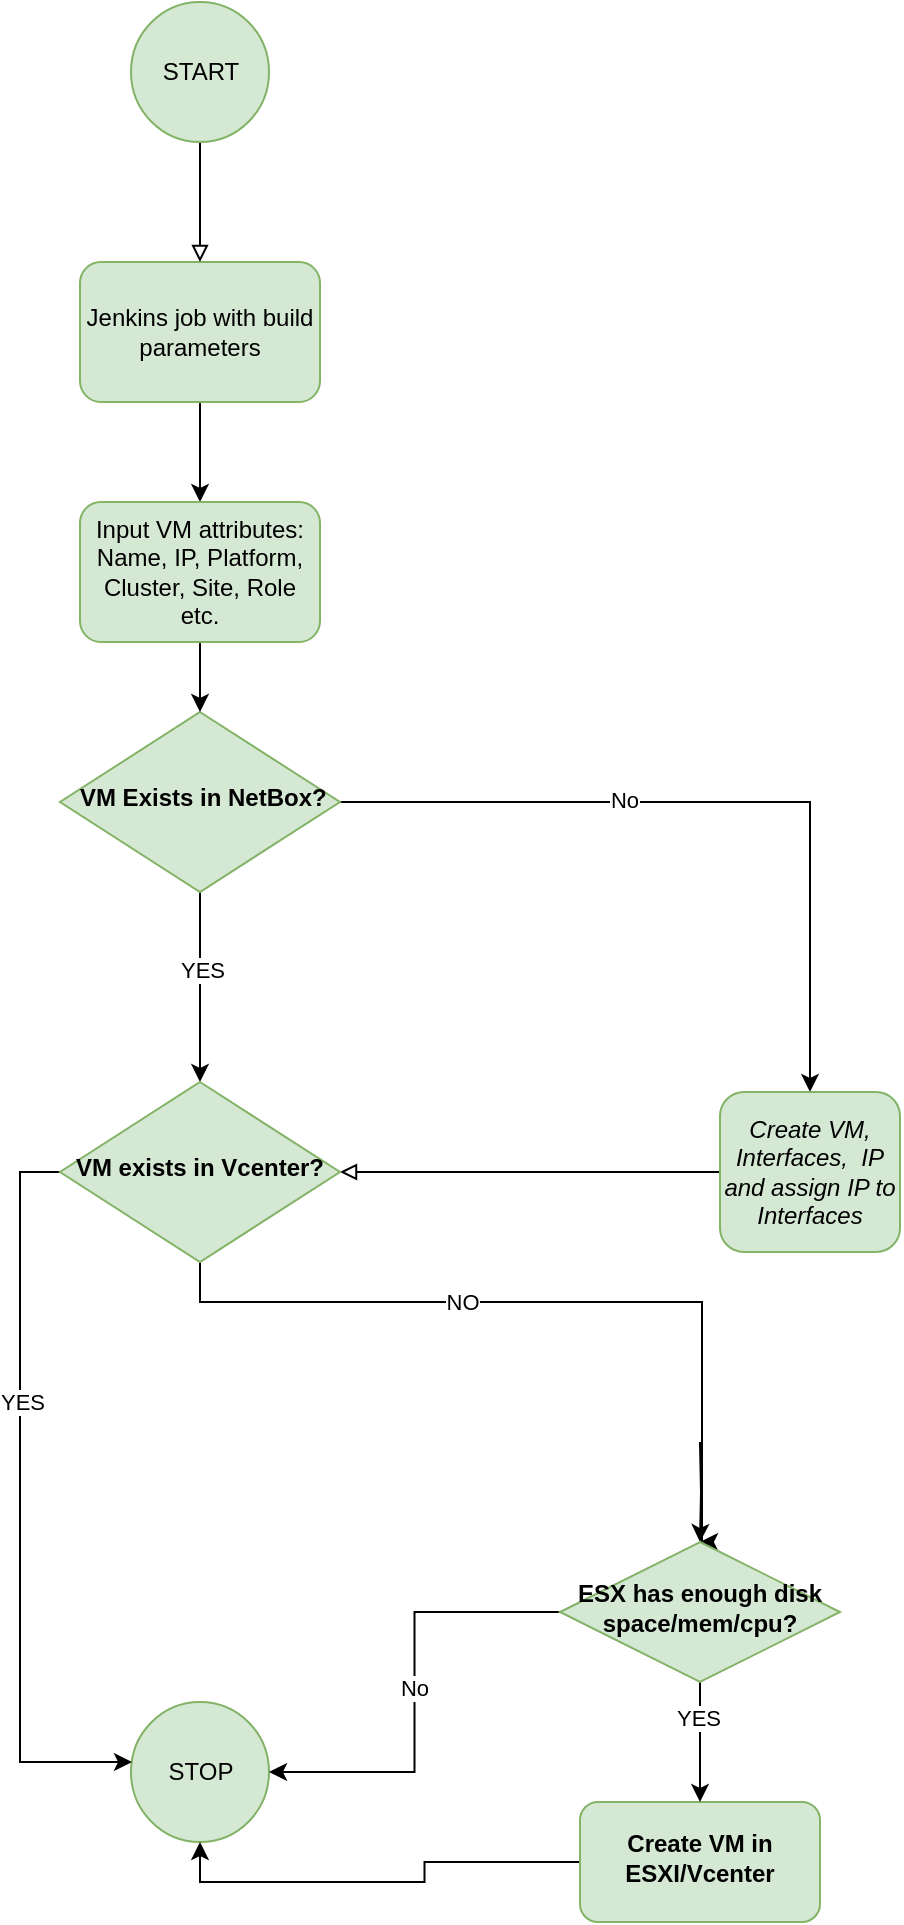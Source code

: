 <mxfile version="23.1.5" type="device">
  <diagram id="C5RBs43oDa-KdzZeNtuy" name="Page-1">
    <mxGraphModel dx="1120" dy="884" grid="1" gridSize="10" guides="1" tooltips="1" connect="1" arrows="1" fold="1" page="0" pageScale="1" pageWidth="1700" pageHeight="1100" background="#ffffff" math="0" shadow="0">
      <root>
        <mxCell id="WIyWlLk6GJQsqaUBKTNV-0" />
        <mxCell id="WIyWlLk6GJQsqaUBKTNV-1" parent="WIyWlLk6GJQsqaUBKTNV-0" />
        <mxCell id="rGloHNeA7Jd55O43C55F-9" style="edgeStyle=orthogonalEdgeStyle;rounded=0;orthogonalLoop=1;jettySize=auto;html=1;exitX=0.5;exitY=1;exitDx=0;exitDy=0;entryX=0.5;entryY=0;entryDx=0;entryDy=0;" parent="WIyWlLk6GJQsqaUBKTNV-1" source="WIyWlLk6GJQsqaUBKTNV-7" target="rGloHNeA7Jd55O43C55F-0" edge="1">
          <mxGeometry relative="1" as="geometry" />
        </mxCell>
        <mxCell id="WIyWlLk6GJQsqaUBKTNV-7" value="Jenkins job with build parameters" style="rounded=1;whiteSpace=wrap;html=1;fontSize=12;glass=0;strokeWidth=1;shadow=0;fillColor=#d5e8d4;strokeColor=#82b366;" parent="WIyWlLk6GJQsqaUBKTNV-1" vertex="1">
          <mxGeometry x="170" y="100" width="120" height="70" as="geometry" />
        </mxCell>
        <mxCell id="vGI9A3pbp_mSeQKalQe1-82" style="edgeStyle=elbowEdgeStyle;orthogonalLoop=1;jettySize=auto;html=1;endArrow=block;endFill=0;entryX=1;entryY=0.5;entryDx=0;entryDy=0;" parent="WIyWlLk6GJQsqaUBKTNV-1" source="vGI9A3pbp_mSeQKalQe1-43" target="rGloHNeA7Jd55O43C55F-4" edge="1">
          <mxGeometry relative="1" as="geometry">
            <mxPoint x="360" y="840" as="targetPoint" />
          </mxGeometry>
        </mxCell>
        <mxCell id="vGI9A3pbp_mSeQKalQe1-52" value="STOP" style="ellipse;whiteSpace=wrap;html=1;fillColor=#d5e8d4;strokeColor=#82b366;rounded=1;glass=0;strokeWidth=1;shadow=0;" parent="WIyWlLk6GJQsqaUBKTNV-1" vertex="1">
          <mxGeometry x="195.5" y="820" width="69" height="70" as="geometry" />
        </mxCell>
        <mxCell id="vGI9A3pbp_mSeQKalQe1-84" value="" style="edgeStyle=none;orthogonalLoop=1;jettySize=auto;html=1;endArrow=block;endFill=0;" parent="WIyWlLk6GJQsqaUBKTNV-1" source="vGI9A3pbp_mSeQKalQe1-83" target="WIyWlLk6GJQsqaUBKTNV-7" edge="1">
          <mxGeometry relative="1" as="geometry" />
        </mxCell>
        <mxCell id="vGI9A3pbp_mSeQKalQe1-83" value="START" style="ellipse;whiteSpace=wrap;html=1;fillColor=#d5e8d4;strokeColor=#82b366;rounded=1;glass=0;strokeWidth=1;shadow=0;" parent="WIyWlLk6GJQsqaUBKTNV-1" vertex="1">
          <mxGeometry x="195.5" y="-30" width="69" height="70" as="geometry" />
        </mxCell>
        <mxCell id="V0VLiZ0jyJn_hXpyFIWQ-6" style="edgeStyle=orthogonalEdgeStyle;rounded=0;orthogonalLoop=1;jettySize=auto;html=1;exitX=1;exitY=0.5;exitDx=0;exitDy=0;entryX=0.5;entryY=0;entryDx=0;entryDy=0;" parent="WIyWlLk6GJQsqaUBKTNV-1" source="V0VLiZ0jyJn_hXpyFIWQ-5" target="vGI9A3pbp_mSeQKalQe1-43" edge="1">
          <mxGeometry relative="1" as="geometry">
            <mxPoint x="420" y="490" as="targetPoint" />
          </mxGeometry>
        </mxCell>
        <mxCell id="V0VLiZ0jyJn_hXpyFIWQ-10" value="No" style="edgeLabel;html=1;align=center;verticalAlign=middle;resizable=0;points=[];" parent="V0VLiZ0jyJn_hXpyFIWQ-6" vertex="1" connectable="0">
          <mxGeometry x="-0.253" y="1" relative="1" as="geometry">
            <mxPoint as="offset" />
          </mxGeometry>
        </mxCell>
        <mxCell id="rGloHNeA7Jd55O43C55F-5" style="edgeStyle=orthogonalEdgeStyle;rounded=0;orthogonalLoop=1;jettySize=auto;html=1;exitX=0.5;exitY=1;exitDx=0;exitDy=0;entryX=0.5;entryY=0;entryDx=0;entryDy=0;" parent="WIyWlLk6GJQsqaUBKTNV-1" source="V0VLiZ0jyJn_hXpyFIWQ-5" target="rGloHNeA7Jd55O43C55F-4" edge="1">
          <mxGeometry relative="1" as="geometry" />
        </mxCell>
        <mxCell id="rGloHNeA7Jd55O43C55F-12" value="YES" style="edgeLabel;html=1;align=center;verticalAlign=middle;resizable=0;points=[];" parent="rGloHNeA7Jd55O43C55F-5" vertex="1" connectable="0">
          <mxGeometry x="-0.179" y="1" relative="1" as="geometry">
            <mxPoint as="offset" />
          </mxGeometry>
        </mxCell>
        <mxCell id="V0VLiZ0jyJn_hXpyFIWQ-5" value="&lt;p&gt;&lt;b&gt;&amp;nbsp;VM Exists in NetBox?&lt;/b&gt;&lt;/p&gt;" style="rhombus;whiteSpace=wrap;html=1;shadow=0;fontFamily=Helvetica;fontSize=12;align=center;strokeWidth=1;spacing=6;spacingTop=-4;fillColor=#d5e8d4;strokeColor=#82b366;" parent="WIyWlLk6GJQsqaUBKTNV-1" vertex="1">
          <mxGeometry x="160" y="325" width="140" height="90" as="geometry" />
        </mxCell>
        <mxCell id="rGloHNeA7Jd55O43C55F-1" style="edgeStyle=orthogonalEdgeStyle;rounded=0;orthogonalLoop=1;jettySize=auto;html=1;exitX=0.5;exitY=1;exitDx=0;exitDy=0;entryX=0.5;entryY=0;entryDx=0;entryDy=0;" parent="WIyWlLk6GJQsqaUBKTNV-1" source="rGloHNeA7Jd55O43C55F-0" target="V0VLiZ0jyJn_hXpyFIWQ-5" edge="1">
          <mxGeometry relative="1" as="geometry" />
        </mxCell>
        <mxCell id="rGloHNeA7Jd55O43C55F-0" value="Input VM attributes:&lt;br&gt;Name, IP, Platform, Cluster, Site, Role etc." style="rounded=1;whiteSpace=wrap;html=1;fontSize=12;glass=0;strokeWidth=1;shadow=0;fillColor=#d5e8d4;strokeColor=#82b366;" parent="WIyWlLk6GJQsqaUBKTNV-1" vertex="1">
          <mxGeometry x="170" y="220" width="120" height="70" as="geometry" />
        </mxCell>
        <mxCell id="vGI9A3pbp_mSeQKalQe1-43" value="&lt;i&gt;Create VM, Interfaces,&amp;nbsp; IP and assign IP to Interfaces&lt;/i&gt;" style="whiteSpace=wrap;html=1;fillColor=#d5e8d4;strokeColor=#82b366;rounded=1;glass=0;strokeWidth=1;shadow=0;" parent="WIyWlLk6GJQsqaUBKTNV-1" vertex="1">
          <mxGeometry x="490" y="515" width="90" height="80" as="geometry" />
        </mxCell>
        <mxCell id="rGloHNeA7Jd55O43C55F-7" style="edgeStyle=orthogonalEdgeStyle;rounded=0;orthogonalLoop=1;jettySize=auto;html=1;exitX=0.5;exitY=1;exitDx=0;exitDy=0;entryX=0.5;entryY=0;entryDx=0;entryDy=0;" parent="WIyWlLk6GJQsqaUBKTNV-1" source="rGloHNeA7Jd55O43C55F-4" target="wJKkR1nE2mytaVoFN2wp-4" edge="1">
          <mxGeometry relative="1" as="geometry">
            <mxPoint x="480" y="630" as="targetPoint" />
            <Array as="points">
              <mxPoint x="230" y="620" />
              <mxPoint x="481" y="620" />
            </Array>
          </mxGeometry>
        </mxCell>
        <mxCell id="rGloHNeA7Jd55O43C55F-11" value="NO" style="edgeLabel;html=1;align=center;verticalAlign=middle;resizable=0;points=[];" parent="rGloHNeA7Jd55O43C55F-7" vertex="1" connectable="0">
          <mxGeometry x="-0.229" relative="1" as="geometry">
            <mxPoint as="offset" />
          </mxGeometry>
        </mxCell>
        <mxCell id="rGloHNeA7Jd55O43C55F-8" style="edgeStyle=orthogonalEdgeStyle;rounded=0;orthogonalLoop=1;jettySize=auto;html=1;exitX=0;exitY=0.5;exitDx=0;exitDy=0;" parent="WIyWlLk6GJQsqaUBKTNV-1" source="rGloHNeA7Jd55O43C55F-4" edge="1">
          <mxGeometry relative="1" as="geometry">
            <mxPoint x="196" y="850" as="targetPoint" />
            <Array as="points">
              <mxPoint x="140" y="555" />
              <mxPoint x="140" y="850" />
            </Array>
          </mxGeometry>
        </mxCell>
        <mxCell id="rGloHNeA7Jd55O43C55F-13" value="YES" style="edgeLabel;html=1;align=center;verticalAlign=middle;resizable=0;points=[];" parent="rGloHNeA7Jd55O43C55F-8" vertex="1" connectable="0">
          <mxGeometry x="-0.272" y="1" relative="1" as="geometry">
            <mxPoint as="offset" />
          </mxGeometry>
        </mxCell>
        <mxCell id="rGloHNeA7Jd55O43C55F-4" value="&lt;b&gt;VM exists in Vcenter?&lt;/b&gt;" style="rhombus;whiteSpace=wrap;html=1;shadow=0;fontFamily=Helvetica;fontSize=12;align=center;strokeWidth=1;spacing=6;spacingTop=-4;fillColor=#d5e8d4;strokeColor=#82b366;" parent="WIyWlLk6GJQsqaUBKTNV-1" vertex="1">
          <mxGeometry x="160" y="510" width="140" height="90" as="geometry" />
        </mxCell>
        <mxCell id="wJKkR1nE2mytaVoFN2wp-2" style="edgeStyle=orthogonalEdgeStyle;rounded=0;orthogonalLoop=1;jettySize=auto;html=1;exitX=0.5;exitY=1;exitDx=0;exitDy=0;entryX=0.5;entryY=0;entryDx=0;entryDy=0;" parent="WIyWlLk6GJQsqaUBKTNV-1" target="wJKkR1nE2mytaVoFN2wp-4" edge="1">
          <mxGeometry relative="1" as="geometry">
            <mxPoint x="480" y="710" as="targetPoint" />
            <mxPoint x="480" y="690" as="sourcePoint" />
          </mxGeometry>
        </mxCell>
        <mxCell id="wJKkR1nE2mytaVoFN2wp-9" style="edgeStyle=orthogonalEdgeStyle;rounded=0;orthogonalLoop=1;jettySize=auto;html=1;exitX=0;exitY=0.5;exitDx=0;exitDy=0;entryX=0.5;entryY=1;entryDx=0;entryDy=0;" parent="WIyWlLk6GJQsqaUBKTNV-1" source="wJKkR1nE2mytaVoFN2wp-3" target="vGI9A3pbp_mSeQKalQe1-52" edge="1">
          <mxGeometry relative="1" as="geometry" />
        </mxCell>
        <mxCell id="wJKkR1nE2mytaVoFN2wp-3" value="&lt;b&gt;Create VM in ESXI/Vcenter&lt;/b&gt;" style="rounded=1;whiteSpace=wrap;html=1;fillColor=#d5e8d4;strokeColor=#82b366;shadow=0;strokeWidth=1;spacing=6;spacingTop=-4;" parent="WIyWlLk6GJQsqaUBKTNV-1" vertex="1">
          <mxGeometry x="420" y="870" width="120" height="60" as="geometry" />
        </mxCell>
        <mxCell id="wJKkR1nE2mytaVoFN2wp-5" style="edgeStyle=orthogonalEdgeStyle;rounded=0;orthogonalLoop=1;jettySize=auto;html=1;entryX=0.5;entryY=0;entryDx=0;entryDy=0;" parent="WIyWlLk6GJQsqaUBKTNV-1" source="wJKkR1nE2mytaVoFN2wp-4" target="wJKkR1nE2mytaVoFN2wp-3" edge="1">
          <mxGeometry relative="1" as="geometry" />
        </mxCell>
        <mxCell id="wJKkR1nE2mytaVoFN2wp-8" value="YES" style="edgeLabel;html=1;align=center;verticalAlign=middle;resizable=0;points=[];" parent="wJKkR1nE2mytaVoFN2wp-5" vertex="1" connectable="0">
          <mxGeometry x="-0.4" y="-1" relative="1" as="geometry">
            <mxPoint as="offset" />
          </mxGeometry>
        </mxCell>
        <mxCell id="wJKkR1nE2mytaVoFN2wp-6" style="edgeStyle=orthogonalEdgeStyle;rounded=0;orthogonalLoop=1;jettySize=auto;html=1;entryX=1;entryY=0.5;entryDx=0;entryDy=0;" parent="WIyWlLk6GJQsqaUBKTNV-1" source="wJKkR1nE2mytaVoFN2wp-4" target="vGI9A3pbp_mSeQKalQe1-52" edge="1">
          <mxGeometry relative="1" as="geometry" />
        </mxCell>
        <mxCell id="wJKkR1nE2mytaVoFN2wp-7" value="No" style="edgeLabel;html=1;align=center;verticalAlign=middle;resizable=0;points=[];" parent="wJKkR1nE2mytaVoFN2wp-6" vertex="1" connectable="0">
          <mxGeometry x="-0.018" y="-1" relative="1" as="geometry">
            <mxPoint as="offset" />
          </mxGeometry>
        </mxCell>
        <mxCell id="wJKkR1nE2mytaVoFN2wp-4" value="&lt;b&gt;ESX has enough disk space/mem/cpu?&lt;/b&gt;" style="rhombus;whiteSpace=wrap;html=1;shadow=0;fontFamily=Helvetica;fontSize=12;align=center;strokeWidth=1;spacing=6;spacingTop=-4;fillColor=#d5e8d4;strokeColor=#82b366;" parent="WIyWlLk6GJQsqaUBKTNV-1" vertex="1">
          <mxGeometry x="410" y="740" width="140" height="70" as="geometry" />
        </mxCell>
      </root>
    </mxGraphModel>
  </diagram>
</mxfile>
